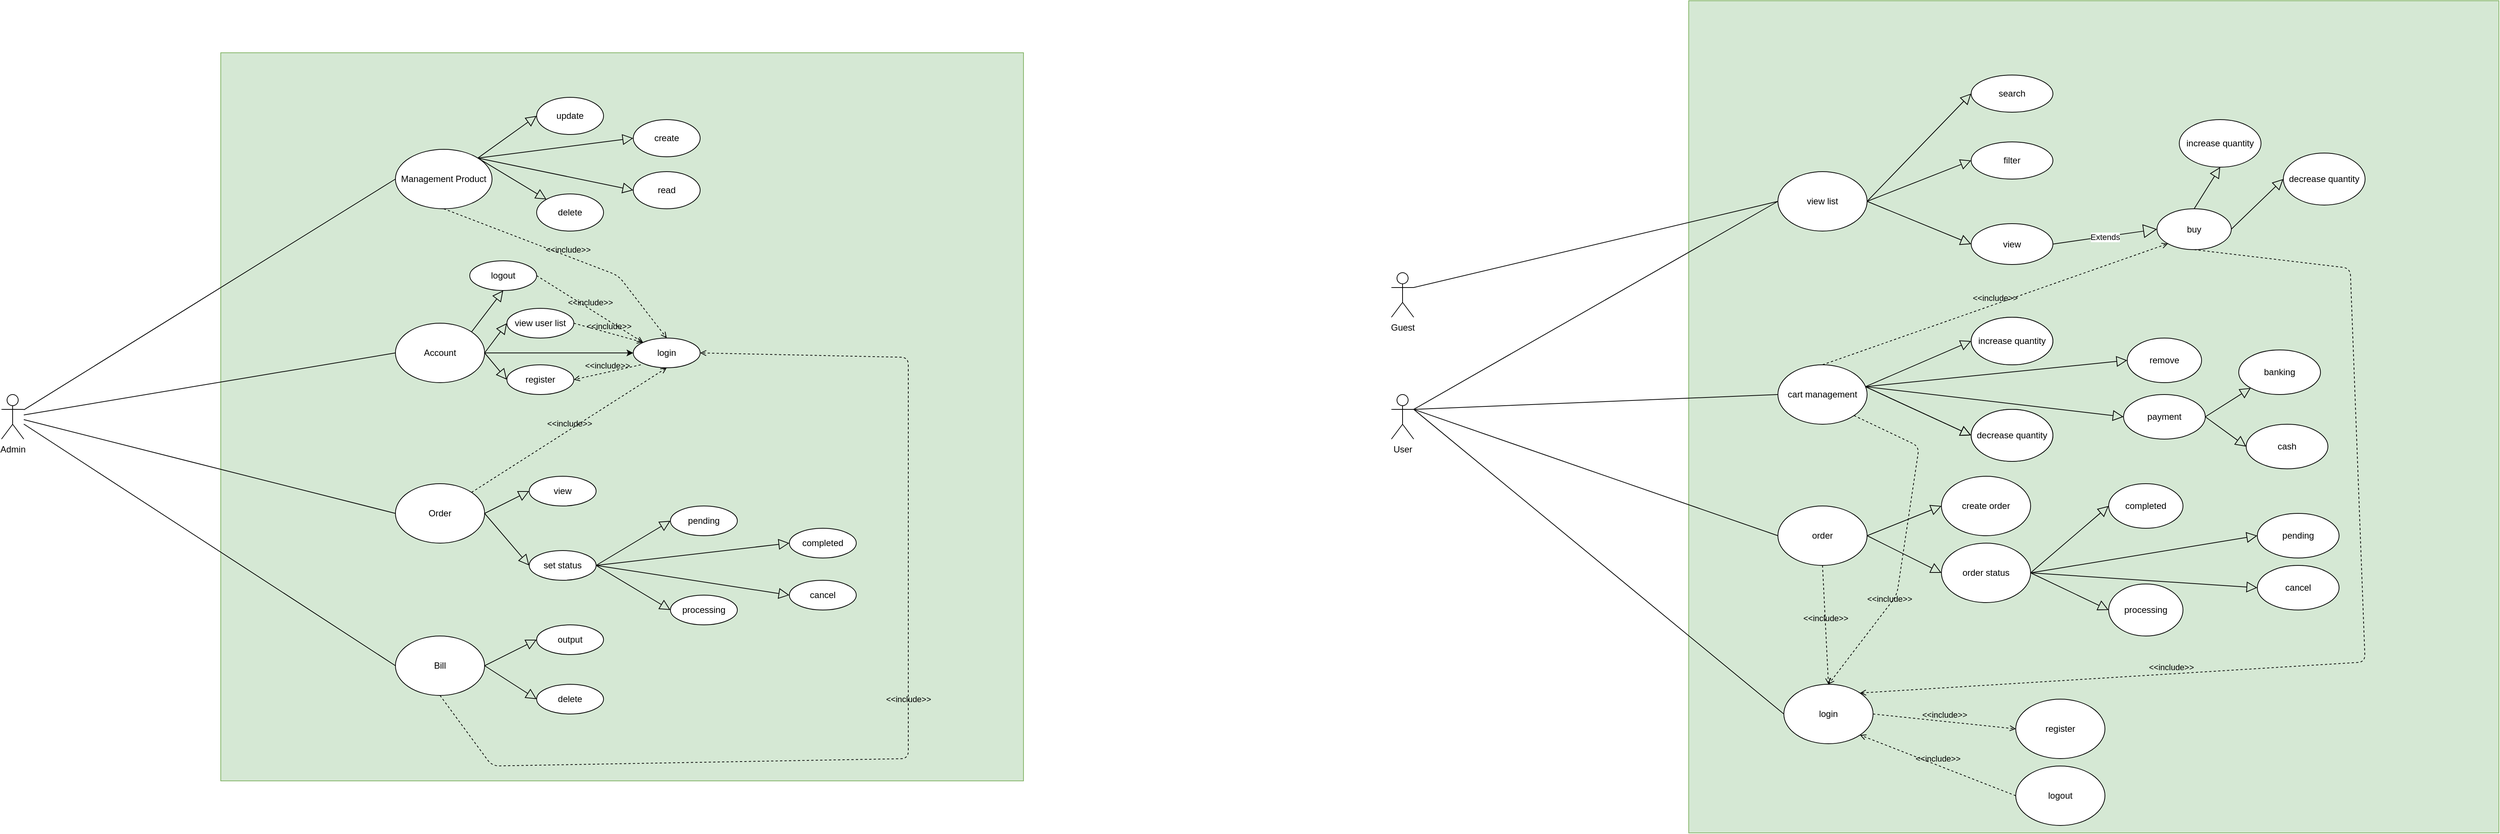 <mxfile version="13.9.9" type="device" pages="2"><diagram id="j3OqDXCiFvpTLegZ_tvT" name="Usecase"><mxGraphModel dx="2091" dy="584" grid="1" gridSize="10" guides="1" tooltips="1" connect="1" arrows="1" fold="1" page="1" pageScale="1" pageWidth="827" pageHeight="1169" math="0" shadow="0"><root><mxCell id="0"/><mxCell id="1" parent="0"/><mxCell id="2geNcwQiz-W5FuAEbPgF-1" value="Admin" style="shape=umlActor;verticalLabelPosition=bottom;verticalAlign=top;html=1;outlineConnect=0;" parent="1" vertex="1"><mxGeometry x="-330" y="600" width="30" height="60" as="geometry"/></mxCell><mxCell id="2geNcwQiz-W5FuAEbPgF-2" value="" style="rounded=0;whiteSpace=wrap;html=1;fillColor=#d5e8d4;strokeColor=#82b366;" parent="1" vertex="1"><mxGeometry x="-35" y="140" width="1080" height="980" as="geometry"/></mxCell><mxCell id="2geNcwQiz-W5FuAEbPgF-3" value="Management Product" style="ellipse;whiteSpace=wrap;html=1;" parent="1" vertex="1"><mxGeometry x="200" y="270" width="130" height="80" as="geometry"/></mxCell><mxCell id="2geNcwQiz-W5FuAEbPgF-4" value="create" style="ellipse;whiteSpace=wrap;html=1;" parent="1" vertex="1"><mxGeometry x="520" y="230" width="90" height="50" as="geometry"/></mxCell><mxCell id="2geNcwQiz-W5FuAEbPgF-5" value="read" style="ellipse;whiteSpace=wrap;html=1;" parent="1" vertex="1"><mxGeometry x="520" y="300" width="90" height="50" as="geometry"/></mxCell><mxCell id="2geNcwQiz-W5FuAEbPgF-6" value="update" style="ellipse;whiteSpace=wrap;html=1;" parent="1" vertex="1"><mxGeometry x="390" y="200" width="90" height="50" as="geometry"/></mxCell><mxCell id="2geNcwQiz-W5FuAEbPgF-7" value="delete" style="ellipse;whiteSpace=wrap;html=1;" parent="1" vertex="1"><mxGeometry x="390" y="330" width="90" height="50" as="geometry"/></mxCell><mxCell id="2geNcwQiz-W5FuAEbPgF-32" style="edgeStyle=orthogonalEdgeStyle;rounded=0;orthogonalLoop=1;jettySize=auto;html=1;entryX=0;entryY=0.5;entryDx=0;entryDy=0;" parent="1" source="2geNcwQiz-W5FuAEbPgF-8" target="2geNcwQiz-W5FuAEbPgF-11" edge="1"><mxGeometry relative="1" as="geometry"/></mxCell><mxCell id="2geNcwQiz-W5FuAEbPgF-8" value="Account" style="ellipse;whiteSpace=wrap;html=1;" parent="1" vertex="1"><mxGeometry x="200" y="504" width="120" height="80" as="geometry"/></mxCell><mxCell id="2geNcwQiz-W5FuAEbPgF-9" value="view user list" style="ellipse;whiteSpace=wrap;html=1;" parent="1" vertex="1"><mxGeometry x="350" y="484" width="90" height="40" as="geometry"/></mxCell><mxCell id="2geNcwQiz-W5FuAEbPgF-10" value="register" style="ellipse;whiteSpace=wrap;html=1;" parent="1" vertex="1"><mxGeometry x="350" y="560" width="90" height="40" as="geometry"/></mxCell><mxCell id="2geNcwQiz-W5FuAEbPgF-11" value="login" style="ellipse;whiteSpace=wrap;html=1;" parent="1" vertex="1"><mxGeometry x="520" y="524" width="90" height="40" as="geometry"/></mxCell><mxCell id="2geNcwQiz-W5FuAEbPgF-12" value="Order" style="ellipse;whiteSpace=wrap;html=1;" parent="1" vertex="1"><mxGeometry x="200" y="720" width="120" height="80" as="geometry"/></mxCell><mxCell id="2geNcwQiz-W5FuAEbPgF-13" value="set status" style="ellipse;whiteSpace=wrap;html=1;" parent="1" vertex="1"><mxGeometry x="380" y="810" width="90" height="40" as="geometry"/></mxCell><mxCell id="2geNcwQiz-W5FuAEbPgF-14" value="pending" style="ellipse;whiteSpace=wrap;html=1;" parent="1" vertex="1"><mxGeometry x="570" y="750" width="90" height="40" as="geometry"/></mxCell><mxCell id="2geNcwQiz-W5FuAEbPgF-15" value="processing" style="ellipse;whiteSpace=wrap;html=1;" parent="1" vertex="1"><mxGeometry x="570" y="870" width="90" height="40" as="geometry"/></mxCell><mxCell id="2geNcwQiz-W5FuAEbPgF-16" value="completed" style="ellipse;whiteSpace=wrap;html=1;" parent="1" vertex="1"><mxGeometry x="730" y="780" width="90" height="40" as="geometry"/></mxCell><mxCell id="2geNcwQiz-W5FuAEbPgF-17" value="view" style="ellipse;whiteSpace=wrap;html=1;" parent="1" vertex="1"><mxGeometry x="380" y="710" width="90" height="40" as="geometry"/></mxCell><mxCell id="2geNcwQiz-W5FuAEbPgF-19" value="Bill" style="ellipse;whiteSpace=wrap;html=1;" parent="1" vertex="1"><mxGeometry x="200" y="925" width="120" height="80" as="geometry"/></mxCell><mxCell id="2geNcwQiz-W5FuAEbPgF-20" value="output" style="ellipse;whiteSpace=wrap;html=1;" parent="1" vertex="1"><mxGeometry x="390" y="910" width="90" height="40" as="geometry"/></mxCell><mxCell id="2geNcwQiz-W5FuAEbPgF-21" value="delete" style="ellipse;whiteSpace=wrap;html=1;" parent="1" vertex="1"><mxGeometry x="390" y="990" width="90" height="40" as="geometry"/></mxCell><mxCell id="2geNcwQiz-W5FuAEbPgF-22" value="cancel" style="ellipse;whiteSpace=wrap;html=1;" parent="1" vertex="1"><mxGeometry x="730" y="850" width="90" height="40" as="geometry"/></mxCell><mxCell id="2geNcwQiz-W5FuAEbPgF-25" value="" style="edgeStyle=none;html=1;endSize=12;endArrow=block;endFill=0;exitX=1;exitY=0.5;exitDx=0;exitDy=0;entryX=0;entryY=0.5;entryDx=0;entryDy=0;" parent="1" source="2geNcwQiz-W5FuAEbPgF-19" target="2geNcwQiz-W5FuAEbPgF-20" edge="1"><mxGeometry width="160" relative="1" as="geometry"><mxPoint x="300" y="940" as="sourcePoint"/><mxPoint x="460" y="940" as="targetPoint"/></mxGeometry></mxCell><mxCell id="2geNcwQiz-W5FuAEbPgF-26" value="" style="edgeStyle=none;html=1;endSize=12;endArrow=block;endFill=0;exitX=1;exitY=0;exitDx=0;exitDy=0;entryX=0;entryY=0.5;entryDx=0;entryDy=0;" parent="1" source="2geNcwQiz-W5FuAEbPgF-3" target="2geNcwQiz-W5FuAEbPgF-6" edge="1"><mxGeometry width="160" relative="1" as="geometry"><mxPoint x="378" y="300" as="sourcePoint"/><mxPoint x="538" y="300" as="targetPoint"/></mxGeometry></mxCell><mxCell id="2geNcwQiz-W5FuAEbPgF-27" value="" style="edgeStyle=none;html=1;endSize=12;endArrow=block;endFill=0;exitX=1;exitY=0;exitDx=0;exitDy=0;entryX=0;entryY=0.5;entryDx=0;entryDy=0;" parent="1" source="2geNcwQiz-W5FuAEbPgF-3" target="2geNcwQiz-W5FuAEbPgF-4" edge="1"><mxGeometry width="160" relative="1" as="geometry"><mxPoint x="378" y="300" as="sourcePoint"/><mxPoint x="538" y="300" as="targetPoint"/></mxGeometry></mxCell><mxCell id="2geNcwQiz-W5FuAEbPgF-28" value="" style="edgeStyle=none;html=1;endSize=12;endArrow=block;endFill=0;exitX=1;exitY=0;exitDx=0;exitDy=0;entryX=0;entryY=0;entryDx=0;entryDy=0;" parent="1" source="2geNcwQiz-W5FuAEbPgF-3" target="2geNcwQiz-W5FuAEbPgF-7" edge="1"><mxGeometry width="160" relative="1" as="geometry"><mxPoint x="378" y="300" as="sourcePoint"/><mxPoint x="538" y="300" as="targetPoint"/></mxGeometry></mxCell><mxCell id="2geNcwQiz-W5FuAEbPgF-29" value="" style="edgeStyle=none;html=1;endSize=12;endArrow=block;endFill=0;exitX=1;exitY=0;exitDx=0;exitDy=0;entryX=0;entryY=0.5;entryDx=0;entryDy=0;" parent="1" source="2geNcwQiz-W5FuAEbPgF-3" target="2geNcwQiz-W5FuAEbPgF-5" edge="1"><mxGeometry width="160" relative="1" as="geometry"><mxPoint x="378" y="300" as="sourcePoint"/><mxPoint x="538" y="300" as="targetPoint"/></mxGeometry></mxCell><mxCell id="2geNcwQiz-W5FuAEbPgF-30" value="" style="edgeStyle=none;html=1;endSize=12;endArrow=block;endFill=0;exitX=1;exitY=0.5;exitDx=0;exitDy=0;entryX=0;entryY=0.5;entryDx=0;entryDy=0;" parent="1" source="2geNcwQiz-W5FuAEbPgF-8" target="2geNcwQiz-W5FuAEbPgF-9" edge="1"><mxGeometry width="160" relative="1" as="geometry"><mxPoint x="480" y="450" as="sourcePoint"/><mxPoint x="640" y="450" as="targetPoint"/></mxGeometry></mxCell><mxCell id="2geNcwQiz-W5FuAEbPgF-31" value="" style="edgeStyle=none;html=1;endSize=12;endArrow=block;endFill=0;exitX=1;exitY=0.5;exitDx=0;exitDy=0;entryX=0;entryY=0.5;entryDx=0;entryDy=0;" parent="1" source="2geNcwQiz-W5FuAEbPgF-8" target="2geNcwQiz-W5FuAEbPgF-10" edge="1"><mxGeometry width="160" relative="1" as="geometry"><mxPoint x="480" y="450" as="sourcePoint"/><mxPoint x="640" y="450" as="targetPoint"/></mxGeometry></mxCell><mxCell id="2geNcwQiz-W5FuAEbPgF-34" value="" style="edgeStyle=none;html=1;endSize=12;endArrow=block;endFill=0;exitX=1;exitY=0.5;exitDx=0;exitDy=0;entryX=0;entryY=0.5;entryDx=0;entryDy=0;" parent="1" source="2geNcwQiz-W5FuAEbPgF-12" target="2geNcwQiz-W5FuAEbPgF-17" edge="1"><mxGeometry width="160" relative="1" as="geometry"><mxPoint x="630" y="650" as="sourcePoint"/><mxPoint x="790" y="650" as="targetPoint"/></mxGeometry></mxCell><mxCell id="2geNcwQiz-W5FuAEbPgF-35" value="" style="edgeStyle=none;html=1;endSize=12;endArrow=block;endFill=0;exitX=1;exitY=0.5;exitDx=0;exitDy=0;entryX=0;entryY=0.5;entryDx=0;entryDy=0;" parent="1" source="2geNcwQiz-W5FuAEbPgF-12" target="2geNcwQiz-W5FuAEbPgF-13" edge="1"><mxGeometry width="160" relative="1" as="geometry"><mxPoint x="630" y="650" as="sourcePoint"/><mxPoint x="790" y="650" as="targetPoint"/></mxGeometry></mxCell><mxCell id="2geNcwQiz-W5FuAEbPgF-36" value="" style="edgeStyle=none;html=1;endSize=12;endArrow=block;endFill=0;exitX=1;exitY=0.5;exitDx=0;exitDy=0;entryX=0;entryY=0.5;entryDx=0;entryDy=0;" parent="1" source="2geNcwQiz-W5FuAEbPgF-13" target="2geNcwQiz-W5FuAEbPgF-14" edge="1"><mxGeometry width="160" relative="1" as="geometry"><mxPoint x="670" y="700" as="sourcePoint"/><mxPoint x="830" y="700" as="targetPoint"/></mxGeometry></mxCell><mxCell id="2geNcwQiz-W5FuAEbPgF-37" value="" style="edgeStyle=none;html=1;endSize=12;endArrow=block;endFill=0;exitX=1;exitY=0.5;exitDx=0;exitDy=0;entryX=0;entryY=0.5;entryDx=0;entryDy=0;" parent="1" source="2geNcwQiz-W5FuAEbPgF-13" target="2geNcwQiz-W5FuAEbPgF-15" edge="1"><mxGeometry width="160" relative="1" as="geometry"><mxPoint x="670" y="700" as="sourcePoint"/><mxPoint x="830" y="700" as="targetPoint"/></mxGeometry></mxCell><mxCell id="2geNcwQiz-W5FuAEbPgF-38" value="" style="edgeStyle=none;html=1;endSize=12;endArrow=block;endFill=0;exitX=1;exitY=0.5;exitDx=0;exitDy=0;entryX=0;entryY=0.5;entryDx=0;entryDy=0;" parent="1" source="2geNcwQiz-W5FuAEbPgF-13" target="2geNcwQiz-W5FuAEbPgF-16" edge="1"><mxGeometry width="160" relative="1" as="geometry"><mxPoint x="670" y="700" as="sourcePoint"/><mxPoint x="830" y="700" as="targetPoint"/></mxGeometry></mxCell><mxCell id="2geNcwQiz-W5FuAEbPgF-39" value="" style="edgeStyle=none;html=1;endSize=12;endArrow=block;endFill=0;exitX=1;exitY=0.5;exitDx=0;exitDy=0;entryX=0;entryY=0.5;entryDx=0;entryDy=0;" parent="1" source="2geNcwQiz-W5FuAEbPgF-13" target="2geNcwQiz-W5FuAEbPgF-22" edge="1"><mxGeometry width="160" relative="1" as="geometry"><mxPoint x="670" y="700" as="sourcePoint"/><mxPoint x="830" y="700" as="targetPoint"/></mxGeometry></mxCell><mxCell id="2geNcwQiz-W5FuAEbPgF-40" value="" style="edgeStyle=none;html=1;endSize=12;endArrow=block;endFill=0;exitX=1;exitY=0.5;exitDx=0;exitDy=0;entryX=0;entryY=0.5;entryDx=0;entryDy=0;" parent="1" source="2geNcwQiz-W5FuAEbPgF-19" target="2geNcwQiz-W5FuAEbPgF-21" edge="1"><mxGeometry width="160" relative="1" as="geometry"><mxPoint x="300" y="940" as="sourcePoint"/><mxPoint x="460" y="940" as="targetPoint"/></mxGeometry></mxCell><mxCell id="2geNcwQiz-W5FuAEbPgF-41" value="&amp;lt;&amp;lt;include&amp;gt;&amp;gt;" style="edgeStyle=none;html=1;endArrow=open;verticalAlign=bottom;dashed=1;labelBackgroundColor=none;entryX=0.5;entryY=0;entryDx=0;entryDy=0;" parent="1" target="2geNcwQiz-W5FuAEbPgF-11" edge="1"><mxGeometry width="160" relative="1" as="geometry"><mxPoint x="265" y="350" as="sourcePoint"/><mxPoint x="-190" y="504" as="targetPoint"/><Array as="points"><mxPoint x="500" y="440"/></Array></mxGeometry></mxCell><mxCell id="2geNcwQiz-W5FuAEbPgF-42" value="&amp;lt;&amp;lt;include&amp;gt;&amp;gt;" style="edgeStyle=none;html=1;endArrow=open;verticalAlign=bottom;dashed=1;labelBackgroundColor=none;entryX=0;entryY=0;entryDx=0;entryDy=0;exitX=1;exitY=0.5;exitDx=0;exitDy=0;" parent="1" source="2geNcwQiz-W5FuAEbPgF-9" target="2geNcwQiz-W5FuAEbPgF-11" edge="1"><mxGeometry width="160" relative="1" as="geometry"><mxPoint x="265" y="350" as="sourcePoint"/><mxPoint x="-190" y="504" as="targetPoint"/></mxGeometry></mxCell><mxCell id="2geNcwQiz-W5FuAEbPgF-43" value="&amp;lt;&amp;lt;include&amp;gt;&amp;gt;" style="edgeStyle=none;html=1;endArrow=open;verticalAlign=bottom;dashed=1;labelBackgroundColor=none;entryX=1;entryY=0.5;entryDx=0;entryDy=0;" parent="1" target="2geNcwQiz-W5FuAEbPgF-10" edge="1"><mxGeometry width="160" relative="1" as="geometry"><mxPoint x="530" y="560" as="sourcePoint"/><mxPoint x="-190" y="504" as="targetPoint"/></mxGeometry></mxCell><mxCell id="2geNcwQiz-W5FuAEbPgF-44" value="&amp;lt;&amp;lt;include&amp;gt;&amp;gt;" style="edgeStyle=none;html=1;endArrow=open;verticalAlign=bottom;dashed=1;labelBackgroundColor=none;entryX=0.5;entryY=1;entryDx=0;entryDy=0;exitX=1;exitY=0;exitDx=0;exitDy=0;" parent="1" source="2geNcwQiz-W5FuAEbPgF-12" target="2geNcwQiz-W5FuAEbPgF-11" edge="1"><mxGeometry width="160" relative="1" as="geometry"><mxPoint x="265" y="350" as="sourcePoint"/><mxPoint x="-190" y="504" as="targetPoint"/></mxGeometry></mxCell><mxCell id="2geNcwQiz-W5FuAEbPgF-45" value="&amp;lt;&amp;lt;include&amp;gt;&amp;gt;" style="edgeStyle=none;html=1;endArrow=open;verticalAlign=bottom;dashed=1;labelBackgroundColor=none;entryX=1;entryY=0.5;entryDx=0;entryDy=0;exitX=0.5;exitY=1;exitDx=0;exitDy=0;" parent="1" source="2geNcwQiz-W5FuAEbPgF-19" target="2geNcwQiz-W5FuAEbPgF-11" edge="1"><mxGeometry width="160" relative="1" as="geometry"><mxPoint x="265" y="350" as="sourcePoint"/><mxPoint x="-190" y="504" as="targetPoint"/><Array as="points"><mxPoint x="330" y="1100"/><mxPoint x="890" y="1090"/><mxPoint x="890" y="550"/></Array></mxGeometry></mxCell><mxCell id="2geNcwQiz-W5FuAEbPgF-47" style="rounded=0;orthogonalLoop=1;jettySize=auto;html=1;endArrow=none;endFill=0;entryX=0;entryY=0.5;entryDx=0;entryDy=0;" parent="1" source="2geNcwQiz-W5FuAEbPgF-1" target="2geNcwQiz-W5FuAEbPgF-3" edge="1"><mxGeometry relative="1" as="geometry"><mxPoint x="-190" y="330" as="targetPoint"/></mxGeometry></mxCell><mxCell id="2geNcwQiz-W5FuAEbPgF-48" style="rounded=0;orthogonalLoop=1;jettySize=auto;html=1;endArrow=none;endFill=0;entryX=0;entryY=0.5;entryDx=0;entryDy=0;" parent="1" source="2geNcwQiz-W5FuAEbPgF-1" target="2geNcwQiz-W5FuAEbPgF-8" edge="1"><mxGeometry relative="1" as="geometry"><mxPoint x="-190" y="330" as="targetPoint"/></mxGeometry></mxCell><mxCell id="2geNcwQiz-W5FuAEbPgF-49" style="rounded=0;orthogonalLoop=1;jettySize=auto;html=1;endArrow=none;endFill=0;entryX=0;entryY=0.5;entryDx=0;entryDy=0;" parent="1" source="2geNcwQiz-W5FuAEbPgF-1" target="2geNcwQiz-W5FuAEbPgF-12" edge="1"><mxGeometry relative="1" as="geometry"><mxPoint x="-190" y="330" as="targetPoint"/></mxGeometry></mxCell><mxCell id="2geNcwQiz-W5FuAEbPgF-50" style="rounded=0;orthogonalLoop=1;jettySize=auto;html=1;endArrow=none;endFill=0;entryX=0;entryY=0.5;entryDx=0;entryDy=0;" parent="1" source="2geNcwQiz-W5FuAEbPgF-1" target="2geNcwQiz-W5FuAEbPgF-19" edge="1"><mxGeometry relative="1" as="geometry"><mxPoint x="-190" y="330" as="targetPoint"/></mxGeometry></mxCell><mxCell id="2geNcwQiz-W5FuAEbPgF-51" value="" style="rounded=0;whiteSpace=wrap;html=1;fillColor=#d5e8d4;strokeColor=#82b366;" parent="1" vertex="1"><mxGeometry x="1940" y="70" width="1090" height="1120" as="geometry"/></mxCell><mxCell id="2geNcwQiz-W5FuAEbPgF-52" value="User" style="shape=umlActor;verticalLabelPosition=bottom;verticalAlign=top;html=1;outlineConnect=0;" parent="1" vertex="1"><mxGeometry x="1540" y="600" width="30" height="60" as="geometry"/></mxCell><mxCell id="2geNcwQiz-W5FuAEbPgF-53" value="view" style="ellipse;whiteSpace=wrap;html=1;" parent="1" vertex="1"><mxGeometry x="2320" y="370" width="110" height="55" as="geometry"/></mxCell><mxCell id="2geNcwQiz-W5FuAEbPgF-54" value="buy" style="ellipse;whiteSpace=wrap;html=1;" parent="1" vertex="1"><mxGeometry x="2570" y="350" width="100" height="55" as="geometry"/></mxCell><mxCell id="2geNcwQiz-W5FuAEbPgF-55" value="search" style="ellipse;whiteSpace=wrap;html=1;" parent="1" vertex="1"><mxGeometry x="2320" y="170" width="110" height="50" as="geometry"/></mxCell><mxCell id="2geNcwQiz-W5FuAEbPgF-56" value="filter" style="ellipse;whiteSpace=wrap;html=1;" parent="1" vertex="1"><mxGeometry x="2320" y="260" width="110" height="50" as="geometry"/></mxCell><mxCell id="2geNcwQiz-W5FuAEbPgF-57" value="cart management" style="ellipse;whiteSpace=wrap;html=1;" parent="1" vertex="1"><mxGeometry x="2060" y="560" width="120" height="80" as="geometry"/></mxCell><mxCell id="2geNcwQiz-W5FuAEbPgF-58" value="increase quantity" style="ellipse;whiteSpace=wrap;html=1;" parent="1" vertex="1"><mxGeometry x="2320" y="496" width="110" height="64" as="geometry"/></mxCell><mxCell id="2geNcwQiz-W5FuAEbPgF-59" value="increase quantity" style="ellipse;whiteSpace=wrap;html=1;" parent="1" vertex="1"><mxGeometry x="2320" y="620" width="110" height="70" as="geometry"/></mxCell><mxCell id="2geNcwQiz-W5FuAEbPgF-60" value="remove" style="ellipse;whiteSpace=wrap;html=1;" parent="1" vertex="1"><mxGeometry x="2530" y="524" width="100" height="60" as="geometry"/></mxCell><mxCell id="2geNcwQiz-W5FuAEbPgF-61" value="payment" style="ellipse;whiteSpace=wrap;html=1;" parent="1" vertex="1"><mxGeometry x="2525" y="600" width="110" height="60" as="geometry"/></mxCell><mxCell id="2geNcwQiz-W5FuAEbPgF-63" value="&amp;lt;&amp;lt;include&amp;gt;&amp;gt;" style="edgeStyle=none;html=1;endArrow=open;verticalAlign=bottom;dashed=1;labelBackgroundColor=none;entryX=0.5;entryY=0;entryDx=0;entryDy=0;exitX=0.5;exitY=1;exitDx=0;exitDy=0;" parent="1" source="f-nkCu7PMwIokzm_iOEF-5" target="2geNcwQiz-W5FuAEbPgF-65" edge="1"><mxGeometry width="160" relative="1" as="geometry"><mxPoint x="1680" y="260" as="sourcePoint"/><mxPoint x="1840" y="260" as="targetPoint"/></mxGeometry></mxCell><mxCell id="2geNcwQiz-W5FuAEbPgF-64" value="Extends" style="endArrow=block;endSize=16;endFill=0;html=1;entryX=0;entryY=0.5;entryDx=0;entryDy=0;exitX=1;exitY=0.5;exitDx=0;exitDy=0;" parent="1" source="2geNcwQiz-W5FuAEbPgF-53" target="2geNcwQiz-W5FuAEbPgF-54" edge="1"><mxGeometry width="160" relative="1" as="geometry"><mxPoint x="2240" y="250" as="sourcePoint"/><mxPoint x="2400" y="250" as="targetPoint"/></mxGeometry></mxCell><mxCell id="2geNcwQiz-W5FuAEbPgF-65" value="login" style="ellipse;whiteSpace=wrap;html=1;" parent="1" vertex="1"><mxGeometry x="2068" y="990" width="120" height="80" as="geometry"/></mxCell><mxCell id="2geNcwQiz-W5FuAEbPgF-66" value="register" style="ellipse;whiteSpace=wrap;html=1;" parent="1" vertex="1"><mxGeometry x="2380" y="1010" width="120" height="80" as="geometry"/></mxCell><mxCell id="2geNcwQiz-W5FuAEbPgF-67" value="order status" style="ellipse;whiteSpace=wrap;html=1;" parent="1" vertex="1"><mxGeometry x="2280" y="800" width="120" height="80" as="geometry"/></mxCell><mxCell id="2geNcwQiz-W5FuAEbPgF-68" value="completed" style="ellipse;whiteSpace=wrap;html=1;" parent="1" vertex="1"><mxGeometry x="2505" y="720" width="100" height="60" as="geometry"/></mxCell><mxCell id="2geNcwQiz-W5FuAEbPgF-69" value="processing" style="ellipse;whiteSpace=wrap;html=1;" parent="1" vertex="1"><mxGeometry x="2505" y="855" width="100" height="70" as="geometry"/></mxCell><mxCell id="2geNcwQiz-W5FuAEbPgF-70" value="pending" style="ellipse;whiteSpace=wrap;html=1;" parent="1" vertex="1"><mxGeometry x="2705" y="760" width="110" height="60" as="geometry"/></mxCell><mxCell id="2geNcwQiz-W5FuAEbPgF-71" value="cancel" style="ellipse;whiteSpace=wrap;html=1;" parent="1" vertex="1"><mxGeometry x="2705" y="830" width="110" height="60" as="geometry"/></mxCell><mxCell id="2geNcwQiz-W5FuAEbPgF-72" value="view list" style="ellipse;whiteSpace=wrap;html=1;" parent="1" vertex="1"><mxGeometry x="2060" y="300" width="120" height="80" as="geometry"/></mxCell><mxCell id="2geNcwQiz-W5FuAEbPgF-75" value="logout" style="ellipse;whiteSpace=wrap;html=1;" parent="1" vertex="1"><mxGeometry x="2380" y="1100" width="120" height="80" as="geometry"/></mxCell><mxCell id="2geNcwQiz-W5FuAEbPgF-76" value="" style="edgeStyle=none;html=1;endSize=12;endArrow=block;endFill=0;exitX=1;exitY=0.5;exitDx=0;exitDy=0;entryX=0;entryY=0.5;entryDx=0;entryDy=0;" parent="1" source="2geNcwQiz-W5FuAEbPgF-72" target="2geNcwQiz-W5FuAEbPgF-55" edge="1"><mxGeometry width="160" relative="1" as="geometry"><mxPoint x="2110.707" y="256.56" as="sourcePoint"/><mxPoint x="2320.0" y="230" as="targetPoint"/></mxGeometry></mxCell><mxCell id="2geNcwQiz-W5FuAEbPgF-77" value="" style="edgeStyle=none;html=1;endSize=12;endArrow=block;endFill=0;exitX=1;exitY=0.5;exitDx=0;exitDy=0;entryX=0;entryY=0.5;entryDx=0;entryDy=0;" parent="1" source="2geNcwQiz-W5FuAEbPgF-72" target="2geNcwQiz-W5FuAEbPgF-56" edge="1"><mxGeometry width="160" relative="1" as="geometry"><mxPoint x="2110.707" y="256.56" as="sourcePoint"/><mxPoint x="2320.0" y="230" as="targetPoint"/></mxGeometry></mxCell><mxCell id="2geNcwQiz-W5FuAEbPgF-78" value="" style="edgeStyle=none;html=1;endSize=12;endArrow=block;endFill=0;exitX=1;exitY=0.5;exitDx=0;exitDy=0;entryX=0;entryY=0.5;entryDx=0;entryDy=0;" parent="1" source="2geNcwQiz-W5FuAEbPgF-72" target="2geNcwQiz-W5FuAEbPgF-53" edge="1"><mxGeometry width="160" relative="1" as="geometry"><mxPoint x="2110.707" y="256.56" as="sourcePoint"/><mxPoint x="2320.0" y="230" as="targetPoint"/></mxGeometry></mxCell><mxCell id="2geNcwQiz-W5FuAEbPgF-79" value="" style="edgeStyle=none;html=1;endSize=12;endArrow=block;endFill=0;exitX=0.981;exitY=0.368;exitDx=0;exitDy=0;entryX=0;entryY=0.5;entryDx=0;entryDy=0;exitPerimeter=0;" parent="1" source="2geNcwQiz-W5FuAEbPgF-57" target="2geNcwQiz-W5FuAEbPgF-58" edge="1"><mxGeometry width="160" relative="1" as="geometry"><mxPoint x="2185" y="460" as="sourcePoint"/><mxPoint x="2325.0" y="517.5" as="targetPoint"/></mxGeometry></mxCell><mxCell id="2geNcwQiz-W5FuAEbPgF-80" value="" style="edgeStyle=none;html=1;endSize=12;endArrow=block;endFill=0;exitX=0.981;exitY=0.368;exitDx=0;exitDy=0;entryX=0;entryY=0.5;entryDx=0;entryDy=0;exitPerimeter=0;" parent="1" source="2geNcwQiz-W5FuAEbPgF-57" target="2geNcwQiz-W5FuAEbPgF-59" edge="1"><mxGeometry width="160" relative="1" as="geometry"><mxPoint x="2185" y="460" as="sourcePoint"/><mxPoint x="2325.0" y="517.5" as="targetPoint"/></mxGeometry></mxCell><mxCell id="2geNcwQiz-W5FuAEbPgF-81" value="" style="edgeStyle=none;html=1;endSize=12;endArrow=block;endFill=0;exitX=0.981;exitY=0.368;exitDx=0;exitDy=0;entryX=0;entryY=0.5;entryDx=0;entryDy=0;exitPerimeter=0;" parent="1" source="2geNcwQiz-W5FuAEbPgF-57" target="2geNcwQiz-W5FuAEbPgF-60" edge="1"><mxGeometry width="160" relative="1" as="geometry"><mxPoint x="2185" y="460" as="sourcePoint"/><mxPoint x="2325.0" y="517.5" as="targetPoint"/></mxGeometry></mxCell><mxCell id="2geNcwQiz-W5FuAEbPgF-82" value="" style="edgeStyle=none;html=1;endSize=12;endArrow=block;endFill=0;exitX=0.981;exitY=0.368;exitDx=0;exitDy=0;entryX=0;entryY=0.5;entryDx=0;entryDy=0;exitPerimeter=0;" parent="1" source="2geNcwQiz-W5FuAEbPgF-57" target="2geNcwQiz-W5FuAEbPgF-61" edge="1"><mxGeometry width="160" relative="1" as="geometry"><mxPoint x="2185" y="460" as="sourcePoint"/><mxPoint x="2325.0" y="517.5" as="targetPoint"/></mxGeometry></mxCell><mxCell id="2geNcwQiz-W5FuAEbPgF-83" value="" style="edgeStyle=none;html=1;endSize=12;endArrow=block;endFill=0;exitX=1;exitY=0.5;exitDx=0;exitDy=0;entryX=0;entryY=0.5;entryDx=0;entryDy=0;" parent="1" source="2geNcwQiz-W5FuAEbPgF-67" target="2geNcwQiz-W5FuAEbPgF-68" edge="1"><mxGeometry width="160" relative="1" as="geometry"><mxPoint x="2185" y="460" as="sourcePoint"/><mxPoint x="2325.0" y="517.5" as="targetPoint"/></mxGeometry></mxCell><mxCell id="2geNcwQiz-W5FuAEbPgF-84" value="" style="edgeStyle=none;html=1;endSize=12;endArrow=block;endFill=0;exitX=1;exitY=0.5;exitDx=0;exitDy=0;entryX=0;entryY=0.5;entryDx=0;entryDy=0;" parent="1" source="2geNcwQiz-W5FuAEbPgF-67" target="2geNcwQiz-W5FuAEbPgF-69" edge="1"><mxGeometry width="160" relative="1" as="geometry"><mxPoint x="2185" y="460" as="sourcePoint"/><mxPoint x="2325.0" y="517.5" as="targetPoint"/></mxGeometry></mxCell><mxCell id="2geNcwQiz-W5FuAEbPgF-85" value="" style="edgeStyle=none;html=1;endSize=12;endArrow=block;endFill=0;exitX=1;exitY=0.5;exitDx=0;exitDy=0;entryX=0;entryY=0.5;entryDx=0;entryDy=0;" parent="1" source="2geNcwQiz-W5FuAEbPgF-67" target="2geNcwQiz-W5FuAEbPgF-70" edge="1"><mxGeometry width="160" relative="1" as="geometry"><mxPoint x="2185" y="460" as="sourcePoint"/><mxPoint x="2325.0" y="517.5" as="targetPoint"/></mxGeometry></mxCell><mxCell id="2geNcwQiz-W5FuAEbPgF-86" value="" style="edgeStyle=none;html=1;endSize=12;endArrow=block;endFill=0;exitX=1;exitY=0.5;exitDx=0;exitDy=0;entryX=0;entryY=0.5;entryDx=0;entryDy=0;" parent="1" source="2geNcwQiz-W5FuAEbPgF-67" target="2geNcwQiz-W5FuAEbPgF-71" edge="1"><mxGeometry width="160" relative="1" as="geometry"><mxPoint x="2185" y="460" as="sourcePoint"/><mxPoint x="2325.0" y="517.5" as="targetPoint"/></mxGeometry></mxCell><mxCell id="2geNcwQiz-W5FuAEbPgF-88" value="&amp;lt;&amp;lt;include&amp;gt;&amp;gt;" style="edgeStyle=none;html=1;endArrow=open;verticalAlign=bottom;dashed=1;labelBackgroundColor=none;entryX=0;entryY=0.5;entryDx=0;entryDy=0;exitX=1;exitY=0.5;exitDx=0;exitDy=0;" parent="1" source="2geNcwQiz-W5FuAEbPgF-65" target="2geNcwQiz-W5FuAEbPgF-66" edge="1"><mxGeometry width="160" relative="1" as="geometry"><mxPoint x="1710" y="900" as="sourcePoint"/><mxPoint x="1870" y="900" as="targetPoint"/></mxGeometry></mxCell><mxCell id="2geNcwQiz-W5FuAEbPgF-89" value="&amp;lt;&amp;lt;include&amp;gt;&amp;gt;" style="edgeStyle=none;html=1;endArrow=open;verticalAlign=bottom;dashed=1;labelBackgroundColor=none;exitX=1;exitY=1;exitDx=0;exitDy=0;entryX=0.5;entryY=0;entryDx=0;entryDy=0;" parent="1" source="2geNcwQiz-W5FuAEbPgF-57" target="2geNcwQiz-W5FuAEbPgF-65" edge="1"><mxGeometry x="0.41" y="1" width="160" relative="1" as="geometry"><mxPoint x="1680" y="260" as="sourcePoint"/><mxPoint x="2130" y="1010" as="targetPoint"/><Array as="points"><mxPoint x="2250" y="670"/><mxPoint x="2220" y="870"/></Array><mxPoint y="-1" as="offset"/></mxGeometry></mxCell><mxCell id="2geNcwQiz-W5FuAEbPgF-90" value="&amp;lt;&amp;lt;include&amp;gt;&amp;gt;" style="edgeStyle=none;html=1;endArrow=open;verticalAlign=bottom;dashed=1;labelBackgroundColor=none;entryX=1;entryY=0;entryDx=0;entryDy=0;exitX=0.5;exitY=1;exitDx=0;exitDy=0;" parent="1" source="2geNcwQiz-W5FuAEbPgF-54" target="2geNcwQiz-W5FuAEbPgF-65" edge="1"><mxGeometry x="0.41" y="1" width="160" relative="1" as="geometry"><mxPoint x="1680" y="260" as="sourcePoint"/><mxPoint x="1840" y="260" as="targetPoint"/><Array as="points"><mxPoint x="2830" y="430"/><mxPoint x="2850" y="960"/></Array><mxPoint y="-1" as="offset"/></mxGeometry></mxCell><mxCell id="2geNcwQiz-W5FuAEbPgF-92" value="&amp;lt;&amp;lt;include&amp;gt;&amp;gt;" style="edgeStyle=none;html=1;endArrow=open;verticalAlign=bottom;dashed=1;labelBackgroundColor=none;entryX=0;entryY=1;entryDx=0;entryDy=0;exitX=0.5;exitY=0;exitDx=0;exitDy=0;" parent="1" source="2geNcwQiz-W5FuAEbPgF-57" target="2geNcwQiz-W5FuAEbPgF-54" edge="1"><mxGeometry width="160" relative="1" as="geometry"><mxPoint x="1650" y="360" as="sourcePoint"/><mxPoint x="1560.0" y="380" as="targetPoint"/></mxGeometry></mxCell><mxCell id="2geNcwQiz-W5FuAEbPgF-93" value="increase quantity" style="ellipse;whiteSpace=wrap;html=1;" parent="1" vertex="1"><mxGeometry x="2320" y="496" width="110" height="64" as="geometry"/></mxCell><mxCell id="2geNcwQiz-W5FuAEbPgF-94" value="decrease quantity" style="ellipse;whiteSpace=wrap;html=1;" parent="1" vertex="1"><mxGeometry x="2320" y="620" width="110" height="70" as="geometry"/></mxCell><mxCell id="2geNcwQiz-W5FuAEbPgF-95" value="" style="edgeStyle=none;html=1;endSize=12;endArrow=block;endFill=0;exitX=0.981;exitY=0.368;exitDx=0;exitDy=0;entryX=0;entryY=0.5;entryDx=0;entryDy=0;exitPerimeter=0;" parent="1" target="2geNcwQiz-W5FuAEbPgF-94" edge="1"><mxGeometry width="160" relative="1" as="geometry"><mxPoint x="2177.72" y="589.44" as="sourcePoint"/><mxPoint x="2325.0" y="517.5" as="targetPoint"/></mxGeometry></mxCell><mxCell id="2geNcwQiz-W5FuAEbPgF-96" value="increase quantity" style="ellipse;whiteSpace=wrap;html=1;" parent="1" vertex="1"><mxGeometry x="2600.0" y="230" width="110" height="64" as="geometry"/></mxCell><mxCell id="2geNcwQiz-W5FuAEbPgF-97" value="decrease quantity" style="ellipse;whiteSpace=wrap;html=1;" parent="1" vertex="1"><mxGeometry x="2740.0" y="275" width="110" height="70" as="geometry"/></mxCell><mxCell id="2geNcwQiz-W5FuAEbPgF-98" value="" style="edgeStyle=none;html=1;endSize=12;endArrow=block;endFill=0;exitX=1;exitY=0.5;exitDx=0;exitDy=0;entryX=0;entryY=0.5;entryDx=0;entryDy=0;" parent="1" source="2geNcwQiz-W5FuAEbPgF-54" target="2geNcwQiz-W5FuAEbPgF-97" edge="1"><mxGeometry width="160" relative="1" as="geometry"><mxPoint x="2642" y="251.44" as="sourcePoint"/><mxPoint x="2789.28" y="179.5" as="targetPoint"/></mxGeometry></mxCell><mxCell id="2geNcwQiz-W5FuAEbPgF-99" value="" style="edgeStyle=none;html=1;endSize=12;endArrow=block;endFill=0;exitX=0.5;exitY=0;exitDx=0;exitDy=0;entryX=0.5;entryY=1;entryDx=0;entryDy=0;" parent="1" source="2geNcwQiz-W5FuAEbPgF-54" target="2geNcwQiz-W5FuAEbPgF-96" edge="1"><mxGeometry width="160" relative="1" as="geometry"><mxPoint x="2642" y="251.44" as="sourcePoint"/><mxPoint x="2784.28" y="190" as="targetPoint"/></mxGeometry></mxCell><mxCell id="2geNcwQiz-W5FuAEbPgF-100" value="banking" style="ellipse;whiteSpace=wrap;html=1;" parent="1" vertex="1"><mxGeometry x="2680" y="540" width="110" height="60" as="geometry"/></mxCell><mxCell id="2geNcwQiz-W5FuAEbPgF-101" value="cash" style="ellipse;whiteSpace=wrap;html=1;" parent="1" vertex="1"><mxGeometry x="2690" y="640" width="110" height="60" as="geometry"/></mxCell><mxCell id="2geNcwQiz-W5FuAEbPgF-102" value="" style="edgeStyle=none;html=1;endSize=12;endArrow=block;endFill=0;exitX=1;exitY=0.5;exitDx=0;exitDy=0;entryX=0;entryY=1;entryDx=0;entryDy=0;" parent="1" source="2geNcwQiz-W5FuAEbPgF-61" target="2geNcwQiz-W5FuAEbPgF-100" edge="1"><mxGeometry width="160" relative="1" as="geometry"><mxPoint x="2670" y="560" as="sourcePoint"/><mxPoint x="2740" y="492.5" as="targetPoint"/></mxGeometry></mxCell><mxCell id="2geNcwQiz-W5FuAEbPgF-103" value="" style="edgeStyle=none;html=1;endSize=12;endArrow=block;endFill=0;exitX=1;exitY=0.5;exitDx=0;exitDy=0;entryX=0;entryY=0.5;entryDx=0;entryDy=0;" parent="1" source="2geNcwQiz-W5FuAEbPgF-61" target="2geNcwQiz-W5FuAEbPgF-101" edge="1"><mxGeometry width="160" relative="1" as="geometry"><mxPoint x="2670" y="560" as="sourcePoint"/><mxPoint x="2740" y="492.5" as="targetPoint"/></mxGeometry></mxCell><mxCell id="2geNcwQiz-W5FuAEbPgF-104" style="rounded=0;orthogonalLoop=1;jettySize=auto;html=1;endArrow=none;endFill=0;entryX=0;entryY=0.5;entryDx=0;entryDy=0;exitX=1;exitY=0.333;exitDx=0;exitDy=0;exitPerimeter=0;" parent="1" source="2geNcwQiz-W5FuAEbPgF-52" target="2geNcwQiz-W5FuAEbPgF-72" edge="1"><mxGeometry relative="1" as="geometry"><mxPoint x="1480" y="523.995" as="sourcePoint"/><mxPoint x="1980" y="440.5" as="targetPoint"/></mxGeometry></mxCell><mxCell id="2geNcwQiz-W5FuAEbPgF-105" style="rounded=0;orthogonalLoop=1;jettySize=auto;html=1;endArrow=none;endFill=0;entryX=0;entryY=0.5;entryDx=0;entryDy=0;exitX=1;exitY=0.333;exitDx=0;exitDy=0;exitPerimeter=0;" parent="1" source="2geNcwQiz-W5FuAEbPgF-52" target="2geNcwQiz-W5FuAEbPgF-57" edge="1"><mxGeometry relative="1" as="geometry"><mxPoint x="1480" y="523.995" as="sourcePoint"/><mxPoint x="1980" y="440.5" as="targetPoint"/></mxGeometry></mxCell><mxCell id="2geNcwQiz-W5FuAEbPgF-106" style="rounded=0;orthogonalLoop=1;jettySize=auto;html=1;endArrow=none;endFill=0;entryX=0;entryY=0.5;entryDx=0;entryDy=0;exitX=1;exitY=0.333;exitDx=0;exitDy=0;exitPerimeter=0;" parent="1" source="2geNcwQiz-W5FuAEbPgF-52" target="f-nkCu7PMwIokzm_iOEF-5" edge="1"><mxGeometry relative="1" as="geometry"><mxPoint x="1480" y="523.995" as="sourcePoint"/><mxPoint x="1980" y="440.5" as="targetPoint"/></mxGeometry></mxCell><mxCell id="2geNcwQiz-W5FuAEbPgF-107" style="rounded=0;orthogonalLoop=1;jettySize=auto;html=1;endArrow=none;endFill=0;entryX=0;entryY=0.5;entryDx=0;entryDy=0;exitX=1;exitY=0.333;exitDx=0;exitDy=0;exitPerimeter=0;" parent="1" source="2geNcwQiz-W5FuAEbPgF-52" target="2geNcwQiz-W5FuAEbPgF-65" edge="1"><mxGeometry relative="1" as="geometry"><mxPoint x="1480" y="523.995" as="sourcePoint"/><mxPoint x="1980" y="440.5" as="targetPoint"/></mxGeometry></mxCell><mxCell id="2geNcwQiz-W5FuAEbPgF-108" value="Guest" style="shape=umlActor;verticalLabelPosition=bottom;verticalAlign=top;html=1;outlineConnect=0;" parent="1" vertex="1"><mxGeometry x="1540" y="436" width="30" height="60" as="geometry"/></mxCell><mxCell id="2geNcwQiz-W5FuAEbPgF-109" style="rounded=0;orthogonalLoop=1;jettySize=auto;html=1;endArrow=none;endFill=0;entryX=0;entryY=0.5;entryDx=0;entryDy=0;exitX=1;exitY=0.333;exitDx=0;exitDy=0;exitPerimeter=0;" parent="1" source="2geNcwQiz-W5FuAEbPgF-108" target="2geNcwQiz-W5FuAEbPgF-72" edge="1"><mxGeometry relative="1" as="geometry"><mxPoint x="1480" y="523.995" as="sourcePoint"/><mxPoint x="1980" y="440.5" as="targetPoint"/></mxGeometry></mxCell><mxCell id="f-nkCu7PMwIokzm_iOEF-1" value="logout" style="ellipse;whiteSpace=wrap;html=1;" parent="1" vertex="1"><mxGeometry x="300" y="420" width="90" height="40" as="geometry"/></mxCell><mxCell id="f-nkCu7PMwIokzm_iOEF-3" value="" style="edgeStyle=none;html=1;endSize=12;endArrow=block;endFill=0;exitX=1;exitY=0;exitDx=0;exitDy=0;entryX=0.5;entryY=1;entryDx=0;entryDy=0;" parent="1" source="2geNcwQiz-W5FuAEbPgF-8" target="f-nkCu7PMwIokzm_iOEF-1" edge="1"><mxGeometry width="160" relative="1" as="geometry"><mxPoint x="480" y="450" as="sourcePoint"/><mxPoint x="640" y="450" as="targetPoint"/></mxGeometry></mxCell><mxCell id="f-nkCu7PMwIokzm_iOEF-4" value="&amp;lt;&amp;lt;include&amp;gt;&amp;gt;" style="edgeStyle=none;html=1;endArrow=open;verticalAlign=bottom;dashed=1;labelBackgroundColor=none;entryX=0;entryY=0;entryDx=0;entryDy=0;exitX=1;exitY=0.5;exitDx=0;exitDy=0;" parent="1" source="f-nkCu7PMwIokzm_iOEF-1" target="2geNcwQiz-W5FuAEbPgF-11" edge="1"><mxGeometry width="160" relative="1" as="geometry"><mxPoint x="265" y="350" as="sourcePoint"/><mxPoint x="-190" y="504" as="targetPoint"/></mxGeometry></mxCell><mxCell id="f-nkCu7PMwIokzm_iOEF-5" value="order" style="ellipse;whiteSpace=wrap;html=1;" parent="1" vertex="1"><mxGeometry x="2060" y="750" width="120" height="80" as="geometry"/></mxCell><mxCell id="f-nkCu7PMwIokzm_iOEF-6" value="" style="edgeStyle=none;html=1;endSize=12;endArrow=block;endFill=0;exitX=1;exitY=0.5;exitDx=0;exitDy=0;entryX=0;entryY=0.5;entryDx=0;entryDy=0;" parent="1" source="f-nkCu7PMwIokzm_iOEF-5" target="2geNcwQiz-W5FuAEbPgF-67" edge="1"><mxGeometry width="160" relative="1" as="geometry"><mxPoint x="2185" y="460" as="sourcePoint"/><mxPoint x="2325.0" y="517.5" as="targetPoint"/></mxGeometry></mxCell><mxCell id="f-nkCu7PMwIokzm_iOEF-7" value="create order" style="ellipse;whiteSpace=wrap;html=1;" parent="1" vertex="1"><mxGeometry x="2280" y="710" width="120" height="80" as="geometry"/></mxCell><mxCell id="f-nkCu7PMwIokzm_iOEF-8" value="" style="edgeStyle=none;html=1;endSize=12;endArrow=block;endFill=0;exitX=1;exitY=0.5;exitDx=0;exitDy=0;entryX=0;entryY=0.5;entryDx=0;entryDy=0;" parent="1" source="f-nkCu7PMwIokzm_iOEF-5" target="f-nkCu7PMwIokzm_iOEF-7" edge="1"><mxGeometry width="160" relative="1" as="geometry"><mxPoint x="2185" y="460" as="sourcePoint"/><mxPoint x="2325.0" y="517.5" as="targetPoint"/></mxGeometry></mxCell><mxCell id="f-nkCu7PMwIokzm_iOEF-9" value="&amp;lt;&amp;lt;include&amp;gt;&amp;gt;" style="edgeStyle=none;html=1;endArrow=open;verticalAlign=bottom;dashed=1;labelBackgroundColor=none;entryX=1;entryY=1;entryDx=0;entryDy=0;exitX=0;exitY=0.5;exitDx=0;exitDy=0;" parent="1" source="2geNcwQiz-W5FuAEbPgF-75" target="2geNcwQiz-W5FuAEbPgF-65" edge="1"><mxGeometry width="160" relative="1" as="geometry"><mxPoint x="1710" y="900" as="sourcePoint"/><mxPoint x="1870" y="900" as="targetPoint"/></mxGeometry></mxCell></root></mxGraphModel></diagram><diagram id="M9WRE5oIBd2bQqX7A8pl" name="ERD"><mxGraphModel dx="2317" dy="633" grid="1" gridSize="10" guides="1" tooltips="1" connect="1" arrows="1" fold="1" page="1" pageScale="1" pageWidth="827" pageHeight="1169" math="0" shadow="0"><root><mxCell id="UDrjveG6MKie3eAJo7Yr-0"/><mxCell id="UDrjveG6MKie3eAJo7Yr-1" parent="UDrjveG6MKie3eAJo7Yr-0"/><mxCell id="VeE6Un0xQ-aayg6W-0tq-13" style="edgeStyle=none;rounded=0;orthogonalLoop=1;jettySize=auto;html=1;entryX=0;entryY=0.5;entryDx=0;entryDy=0;endArrow=none;endFill=0;" edge="1" parent="UDrjveG6MKie3eAJo7Yr-1" source="UDrjveG6MKie3eAJo7Yr-2" target="UDrjveG6MKie3eAJo7Yr-19"><mxGeometry relative="1" as="geometry"/></mxCell><mxCell id="UDrjveG6MKie3eAJo7Yr-2" value="User" style="swimlane;fontStyle=0;childLayout=stackLayout;horizontal=1;startSize=26;fillColor=none;horizontalStack=0;resizeParent=1;resizeParentMax=0;resizeLast=0;collapsible=1;marginBottom=0;" parent="UDrjveG6MKie3eAJo7Yr-1" vertex="1"><mxGeometry x="-30" y="238" width="140" height="182" as="geometry"/></mxCell><mxCell id="UDrjveG6MKie3eAJo7Yr-3" value="id_user" style="text;strokeColor=none;fillColor=none;align=left;verticalAlign=top;spacingLeft=4;spacingRight=4;overflow=hidden;rotatable=0;points=[[0,0.5],[1,0.5]];portConstraint=eastwest;" parent="UDrjveG6MKie3eAJo7Yr-2" vertex="1"><mxGeometry y="26" width="140" height="26" as="geometry"/></mxCell><mxCell id="UDrjveG6MKie3eAJo7Yr-37" value="id_token" style="text;strokeColor=none;fillColor=none;align=left;verticalAlign=top;spacingLeft=4;spacingRight=4;overflow=hidden;rotatable=0;points=[[0,0.5],[1,0.5]];portConstraint=eastwest;" parent="UDrjveG6MKie3eAJo7Yr-2" vertex="1"><mxGeometry y="52" width="140" height="26" as="geometry"/></mxCell><mxCell id="UDrjveG6MKie3eAJo7Yr-4" value="username" style="text;strokeColor=none;fillColor=none;align=left;verticalAlign=top;spacingLeft=4;spacingRight=4;overflow=hidden;rotatable=0;points=[[0,0.5],[1,0.5]];portConstraint=eastwest;" parent="UDrjveG6MKie3eAJo7Yr-2" vertex="1"><mxGeometry y="78" width="140" height="26" as="geometry"/></mxCell><mxCell id="UDrjveG6MKie3eAJo7Yr-5" value="password" style="text;strokeColor=none;fillColor=none;align=left;verticalAlign=top;spacingLeft=4;spacingRight=4;overflow=hidden;rotatable=0;points=[[0,0.5],[1,0.5]];portConstraint=eastwest;" parent="UDrjveG6MKie3eAJo7Yr-2" vertex="1"><mxGeometry y="104" width="140" height="26" as="geometry"/></mxCell><mxCell id="UDrjveG6MKie3eAJo7Yr-36" value="email" style="text;strokeColor=none;fillColor=none;align=left;verticalAlign=top;spacingLeft=4;spacingRight=4;overflow=hidden;rotatable=0;points=[[0,0.5],[1,0.5]];portConstraint=eastwest;" parent="UDrjveG6MKie3eAJo7Yr-2" vertex="1"><mxGeometry y="130" width="140" height="26" as="geometry"/></mxCell><mxCell id="UDrjveG6MKie3eAJo7Yr-38" value="role" style="text;strokeColor=none;fillColor=none;align=left;verticalAlign=top;spacingLeft=4;spacingRight=4;overflow=hidden;rotatable=0;points=[[0,0.5],[1,0.5]];portConstraint=eastwest;" parent="UDrjveG6MKie3eAJo7Yr-2" vertex="1"><mxGeometry y="156" width="140" height="26" as="geometry"/></mxCell><mxCell id="UDrjveG6MKie3eAJo7Yr-6" value="product" style="swimlane;fontStyle=0;childLayout=stackLayout;horizontal=1;startSize=26;fillColor=none;horizontalStack=0;resizeParent=1;resizeParentMax=0;resizeLast=0;collapsible=1;marginBottom=0;" parent="UDrjveG6MKie3eAJo7Yr-1" vertex="1"><mxGeometry x="730" y="160" width="140" height="208" as="geometry"/></mxCell><mxCell id="UDrjveG6MKie3eAJo7Yr-7" value="id_product" style="text;strokeColor=none;fillColor=none;align=left;verticalAlign=top;spacingLeft=4;spacingRight=4;overflow=hidden;rotatable=0;points=[[0,0.5],[1,0.5]];portConstraint=eastwest;" parent="UDrjveG6MKie3eAJo7Yr-6" vertex="1"><mxGeometry y="26" width="140" height="26" as="geometry"/></mxCell><mxCell id="UDrjveG6MKie3eAJo7Yr-8" value="name_product" style="text;strokeColor=none;fillColor=none;align=left;verticalAlign=top;spacingLeft=4;spacingRight=4;overflow=hidden;rotatable=0;points=[[0,0.5],[1,0.5]];portConstraint=eastwest;" parent="UDrjveG6MKie3eAJo7Yr-6" vertex="1"><mxGeometry y="52" width="140" height="26" as="geometry"/></mxCell><mxCell id="UDrjveG6MKie3eAJo7Yr-9" value="descriptions" style="text;strokeColor=none;fillColor=none;align=left;verticalAlign=top;spacingLeft=4;spacingRight=4;overflow=hidden;rotatable=0;points=[[0,0.5],[1,0.5]];portConstraint=eastwest;" parent="UDrjveG6MKie3eAJo7Yr-6" vertex="1"><mxGeometry y="78" width="140" height="26" as="geometry"/></mxCell><mxCell id="UDrjveG6MKie3eAJo7Yr-39" value="img_first" style="text;strokeColor=none;fillColor=none;align=left;verticalAlign=top;spacingLeft=4;spacingRight=4;overflow=hidden;rotatable=0;points=[[0,0.5],[1,0.5]];portConstraint=eastwest;" parent="UDrjveG6MKie3eAJo7Yr-6" vertex="1"><mxGeometry y="104" width="140" height="26" as="geometry"/></mxCell><mxCell id="UDrjveG6MKie3eAJo7Yr-42" value="img_sec" style="text;strokeColor=none;fillColor=none;align=left;verticalAlign=top;spacingLeft=4;spacingRight=4;overflow=hidden;rotatable=0;points=[[0,0.5],[1,0.5]];portConstraint=eastwest;" parent="UDrjveG6MKie3eAJo7Yr-6" vertex="1"><mxGeometry y="130" width="140" height="26" as="geometry"/></mxCell><mxCell id="UDrjveG6MKie3eAJo7Yr-40" value="price" style="text;strokeColor=none;fillColor=none;align=left;verticalAlign=top;spacingLeft=4;spacingRight=4;overflow=hidden;rotatable=0;points=[[0,0.5],[1,0.5]];portConstraint=eastwest;" parent="UDrjveG6MKie3eAJo7Yr-6" vertex="1"><mxGeometry y="156" width="140" height="26" as="geometry"/></mxCell><mxCell id="UDrjveG6MKie3eAJo7Yr-41" value="stock_quantity" style="text;strokeColor=none;fillColor=none;align=left;verticalAlign=top;spacingLeft=4;spacingRight=4;overflow=hidden;rotatable=0;points=[[0,0.5],[1,0.5]];portConstraint=eastwest;" parent="UDrjveG6MKie3eAJo7Yr-6" vertex="1"><mxGeometry y="182" width="140" height="26" as="geometry"/></mxCell><mxCell id="VeE6Un0xQ-aayg6W-0tq-15" style="edgeStyle=none;rounded=0;orthogonalLoop=1;jettySize=auto;html=1;entryX=0;entryY=0.5;entryDx=0;entryDy=0;endArrow=none;endFill=0;" edge="1" parent="UDrjveG6MKie3eAJo7Yr-1" source="UDrjveG6MKie3eAJo7Yr-10" target="UDrjveG6MKie3eAJo7Yr-16"><mxGeometry relative="1" as="geometry"/></mxCell><mxCell id="VeE6Un0xQ-aayg6W-0tq-19" style="edgeStyle=none;rounded=0;orthogonalLoop=1;jettySize=auto;html=1;entryX=0.5;entryY=0;entryDx=0;entryDy=0;endArrow=none;endFill=0;" edge="1" parent="UDrjveG6MKie3eAJo7Yr-1" source="UDrjveG6MKie3eAJo7Yr-10" target="VeE6Un0xQ-aayg6W-0tq-1"><mxGeometry relative="1" as="geometry"/></mxCell><mxCell id="UDrjveG6MKie3eAJo7Yr-10" value="order" style="swimlane;fontStyle=0;childLayout=stackLayout;horizontal=1;startSize=26;fillColor=none;horizontalStack=0;resizeParent=1;resizeParentMax=0;resizeLast=0;collapsible=1;marginBottom=0;" parent="UDrjveG6MKie3eAJo7Yr-1" vertex="1"><mxGeometry x="200" y="378" width="140" height="130" as="geometry"/></mxCell><mxCell id="UDrjveG6MKie3eAJo7Yr-11" value="id_order" style="text;strokeColor=none;fillColor=none;align=left;verticalAlign=top;spacingLeft=4;spacingRight=4;overflow=hidden;rotatable=0;points=[[0,0.5],[1,0.5]];portConstraint=eastwest;" parent="UDrjveG6MKie3eAJo7Yr-10" vertex="1"><mxGeometry y="26" width="140" height="26" as="geometry"/></mxCell><mxCell id="UDrjveG6MKie3eAJo7Yr-12" value="id_user" style="text;strokeColor=none;fillColor=none;align=left;verticalAlign=top;spacingLeft=4;spacingRight=4;overflow=hidden;rotatable=0;points=[[0,0.5],[1,0.5]];portConstraint=eastwest;" parent="UDrjveG6MKie3eAJo7Yr-10" vertex="1"><mxGeometry y="52" width="140" height="26" as="geometry"/></mxCell><mxCell id="UDrjveG6MKie3eAJo7Yr-13" value="status : enum" style="text;strokeColor=none;fillColor=none;align=left;verticalAlign=top;spacingLeft=4;spacingRight=4;overflow=hidden;rotatable=0;points=[[0,0.5],[1,0.5]];portConstraint=eastwest;" parent="UDrjveG6MKie3eAJo7Yr-10" vertex="1"><mxGeometry y="78" width="140" height="26" as="geometry"/></mxCell><mxCell id="VeE6Un0xQ-aayg6W-0tq-0" value="order_date" style="text;strokeColor=none;fillColor=none;align=left;verticalAlign=top;spacingLeft=4;spacingRight=4;overflow=hidden;rotatable=0;points=[[0,0.5],[1,0.5]];portConstraint=eastwest;" vertex="1" parent="UDrjveG6MKie3eAJo7Yr-10"><mxGeometry y="104" width="140" height="26" as="geometry"/></mxCell><mxCell id="VeE6Un0xQ-aayg6W-0tq-17" style="edgeStyle=none;rounded=0;orthogonalLoop=1;jettySize=auto;html=1;entryX=0;entryY=0.5;entryDx=0;entryDy=0;endArrow=none;endFill=0;" edge="1" parent="UDrjveG6MKie3eAJo7Yr-1" source="UDrjveG6MKie3eAJo7Yr-14" target="UDrjveG6MKie3eAJo7Yr-40"><mxGeometry relative="1" as="geometry"/></mxCell><mxCell id="UDrjveG6MKie3eAJo7Yr-14" value="order_item" style="swimlane;fontStyle=0;childLayout=stackLayout;horizontal=1;startSize=26;fillColor=none;horizontalStack=0;resizeParent=1;resizeParentMax=0;resizeLast=0;collapsible=1;marginBottom=0;" parent="UDrjveG6MKie3eAJo7Yr-1" vertex="1"><mxGeometry x="520" y="410" width="140" height="156" as="geometry"/></mxCell><mxCell id="UDrjveG6MKie3eAJo7Yr-15" value="id_order_detail" style="text;strokeColor=none;fillColor=none;align=left;verticalAlign=top;spacingLeft=4;spacingRight=4;overflow=hidden;rotatable=0;points=[[0,0.5],[1,0.5]];portConstraint=eastwest;" parent="UDrjveG6MKie3eAJo7Yr-14" vertex="1"><mxGeometry y="26" width="140" height="26" as="geometry"/></mxCell><mxCell id="UDrjveG6MKie3eAJo7Yr-16" value="id_order" style="text;strokeColor=none;fillColor=none;align=left;verticalAlign=top;spacingLeft=4;spacingRight=4;overflow=hidden;rotatable=0;points=[[0,0.5],[1,0.5]];portConstraint=eastwest;" parent="UDrjveG6MKie3eAJo7Yr-14" vertex="1"><mxGeometry y="52" width="140" height="26" as="geometry"/></mxCell><mxCell id="UDrjveG6MKie3eAJo7Yr-17" value="id_product" style="text;strokeColor=none;fillColor=none;align=left;verticalAlign=top;spacingLeft=4;spacingRight=4;overflow=hidden;rotatable=0;points=[[0,0.5],[1,0.5]];portConstraint=eastwest;" parent="UDrjveG6MKie3eAJo7Yr-14" vertex="1"><mxGeometry y="78" width="140" height="26" as="geometry"/></mxCell><mxCell id="VeE6Un0xQ-aayg6W-0tq-5" value="quantity" style="text;strokeColor=none;fillColor=none;align=left;verticalAlign=top;spacingLeft=4;spacingRight=4;overflow=hidden;rotatable=0;points=[[0,0.5],[1,0.5]];portConstraint=eastwest;" vertex="1" parent="UDrjveG6MKie3eAJo7Yr-14"><mxGeometry y="104" width="140" height="26" as="geometry"/></mxCell><mxCell id="VeE6Un0xQ-aayg6W-0tq-6" value="price" style="text;strokeColor=none;fillColor=none;align=left;verticalAlign=top;spacingLeft=4;spacingRight=4;overflow=hidden;rotatable=0;points=[[0,0.5],[1,0.5]];portConstraint=eastwest;" vertex="1" parent="UDrjveG6MKie3eAJo7Yr-14"><mxGeometry y="130" width="140" height="26" as="geometry"/></mxCell><mxCell id="VeE6Un0xQ-aayg6W-0tq-16" style="edgeStyle=none;rounded=0;orthogonalLoop=1;jettySize=auto;html=1;entryX=0;entryY=0.5;entryDx=0;entryDy=0;endArrow=none;endFill=0;" edge="1" parent="UDrjveG6MKie3eAJo7Yr-1" source="UDrjveG6MKie3eAJo7Yr-18" target="UDrjveG6MKie3eAJo7Yr-25"><mxGeometry relative="1" as="geometry"/></mxCell><mxCell id="UDrjveG6MKie3eAJo7Yr-18" value="cart" style="swimlane;fontStyle=0;childLayout=stackLayout;horizontal=1;startSize=26;fillColor=none;horizontalStack=0;resizeParent=1;resizeParentMax=0;resizeLast=0;collapsible=1;marginBottom=0;" parent="UDrjveG6MKie3eAJo7Yr-1" vertex="1"><mxGeometry x="200" y="200" width="140" height="78" as="geometry"/></mxCell><mxCell id="UDrjveG6MKie3eAJo7Yr-19" value="id_cart" style="text;strokeColor=none;fillColor=none;align=left;verticalAlign=top;spacingLeft=4;spacingRight=4;overflow=hidden;rotatable=0;points=[[0,0.5],[1,0.5]];portConstraint=eastwest;" parent="UDrjveG6MKie3eAJo7Yr-18" vertex="1"><mxGeometry y="26" width="140" height="26" as="geometry"/></mxCell><mxCell id="UDrjveG6MKie3eAJo7Yr-20" value="id_user" style="text;strokeColor=none;fillColor=none;align=left;verticalAlign=top;spacingLeft=4;spacingRight=4;overflow=hidden;rotatable=0;points=[[0,0.5],[1,0.5]];portConstraint=eastwest;" parent="UDrjveG6MKie3eAJo7Yr-18" vertex="1"><mxGeometry y="52" width="140" height="26" as="geometry"/></mxCell><mxCell id="VeE6Un0xQ-aayg6W-0tq-18" style="edgeStyle=none;rounded=0;orthogonalLoop=1;jettySize=auto;html=1;entryX=0;entryY=0.5;entryDx=0;entryDy=0;endArrow=none;endFill=0;" edge="1" parent="UDrjveG6MKie3eAJo7Yr-1" source="UDrjveG6MKie3eAJo7Yr-22" target="UDrjveG6MKie3eAJo7Yr-9"><mxGeometry relative="1" as="geometry"/></mxCell><mxCell id="UDrjveG6MKie3eAJo7Yr-22" value="cart_item" style="swimlane;fontStyle=0;childLayout=stackLayout;horizontal=1;startSize=26;fillColor=none;horizontalStack=0;resizeParent=1;resizeParentMax=0;resizeLast=0;collapsible=1;marginBottom=0;" parent="UDrjveG6MKie3eAJo7Yr-1" vertex="1"><mxGeometry x="440" y="120" width="140" height="130" as="geometry"/></mxCell><mxCell id="UDrjveG6MKie3eAJo7Yr-23" value="id_cart_detail" style="text;strokeColor=none;fillColor=none;align=left;verticalAlign=top;spacingLeft=4;spacingRight=4;overflow=hidden;rotatable=0;points=[[0,0.5],[1,0.5]];portConstraint=eastwest;" parent="UDrjveG6MKie3eAJo7Yr-22" vertex="1"><mxGeometry y="26" width="140" height="26" as="geometry"/></mxCell><mxCell id="UDrjveG6MKie3eAJo7Yr-24" value="id_cart" style="text;strokeColor=none;fillColor=none;align=left;verticalAlign=top;spacingLeft=4;spacingRight=4;overflow=hidden;rotatable=0;points=[[0,0.5],[1,0.5]];portConstraint=eastwest;" parent="UDrjveG6MKie3eAJo7Yr-22" vertex="1"><mxGeometry y="52" width="140" height="26" as="geometry"/></mxCell><mxCell id="UDrjveG6MKie3eAJo7Yr-25" value="id_product" style="text;strokeColor=none;fillColor=none;align=left;verticalAlign=top;spacingLeft=4;spacingRight=4;overflow=hidden;rotatable=0;points=[[0,0.5],[1,0.5]];portConstraint=eastwest;" parent="UDrjveG6MKie3eAJo7Yr-22" vertex="1"><mxGeometry y="78" width="140" height="26" as="geometry"/></mxCell><mxCell id="VeE6Un0xQ-aayg6W-0tq-9" value="quantity" style="text;strokeColor=none;fillColor=none;align=left;verticalAlign=top;spacingLeft=4;spacingRight=4;overflow=hidden;rotatable=0;points=[[0,0.5],[1,0.5]];portConstraint=eastwest;" vertex="1" parent="UDrjveG6MKie3eAJo7Yr-22"><mxGeometry y="104" width="140" height="26" as="geometry"/></mxCell><mxCell id="UDrjveG6MKie3eAJo7Yr-43" value="When payment and this will auto create order" style="text;html=1;align=center;verticalAlign=middle;resizable=0;points=[];autosize=1;" parent="UDrjveG6MKie3eAJo7Yr-1" vertex="1"><mxGeometry x="900" y="400" width="260" height="20" as="geometry"/></mxCell><mxCell id="VeE6Un0xQ-aayg6W-0tq-1" value="bill" style="swimlane;fontStyle=0;childLayout=stackLayout;horizontal=1;startSize=26;fillColor=none;horizontalStack=0;resizeParent=1;resizeParentMax=0;resizeLast=0;collapsible=1;marginBottom=0;" vertex="1" parent="UDrjveG6MKie3eAJo7Yr-1"><mxGeometry x="310" y="566" width="140" height="156" as="geometry"/></mxCell><mxCell id="VeE6Un0xQ-aayg6W-0tq-2" value="id_bill" style="text;strokeColor=none;fillColor=none;align=left;verticalAlign=top;spacingLeft=4;spacingRight=4;overflow=hidden;rotatable=0;points=[[0,0.5],[1,0.5]];portConstraint=eastwest;" vertex="1" parent="VeE6Un0xQ-aayg6W-0tq-1"><mxGeometry y="26" width="140" height="26" as="geometry"/></mxCell><mxCell id="VeE6Un0xQ-aayg6W-0tq-3" value="id_order" style="text;strokeColor=none;fillColor=none;align=left;verticalAlign=top;spacingLeft=4;spacingRight=4;overflow=hidden;rotatable=0;points=[[0,0.5],[1,0.5]];portConstraint=eastwest;" vertex="1" parent="VeE6Un0xQ-aayg6W-0tq-1"><mxGeometry y="52" width="140" height="26" as="geometry"/></mxCell><mxCell id="VeE6Un0xQ-aayg6W-0tq-4" value="total_amount" style="text;strokeColor=none;fillColor=none;align=left;verticalAlign=top;spacingLeft=4;spacingRight=4;overflow=hidden;rotatable=0;points=[[0,0.5],[1,0.5]];portConstraint=eastwest;" vertex="1" parent="VeE6Un0xQ-aayg6W-0tq-1"><mxGeometry y="78" width="140" height="26" as="geometry"/></mxCell><mxCell id="VeE6Un0xQ-aayg6W-0tq-7" value="payment_method: enum" style="text;strokeColor=none;fillColor=none;align=left;verticalAlign=top;spacingLeft=4;spacingRight=4;overflow=hidden;rotatable=0;points=[[0,0.5],[1,0.5]];portConstraint=eastwest;" vertex="1" parent="VeE6Un0xQ-aayg6W-0tq-1"><mxGeometry y="104" width="140" height="26" as="geometry"/></mxCell><mxCell id="VeE6Un0xQ-aayg6W-0tq-8" value="bill_date" style="text;strokeColor=none;fillColor=none;align=left;verticalAlign=top;spacingLeft=4;spacingRight=4;overflow=hidden;rotatable=0;points=[[0,0.5],[1,0.5]];portConstraint=eastwest;" vertex="1" parent="VeE6Un0xQ-aayg6W-0tq-1"><mxGeometry y="130" width="140" height="26" as="geometry"/></mxCell><mxCell id="VeE6Un0xQ-aayg6W-0tq-14" style="edgeStyle=none;rounded=0;orthogonalLoop=1;jettySize=auto;html=1;entryX=0;entryY=0.5;entryDx=0;entryDy=0;endArrow=none;endFill=0;" edge="1" parent="UDrjveG6MKie3eAJo7Yr-1" source="UDrjveG6MKie3eAJo7Yr-2" target="UDrjveG6MKie3eAJo7Yr-11"><mxGeometry relative="1" as="geometry"/></mxCell></root></mxGraphModel></diagram></mxfile>